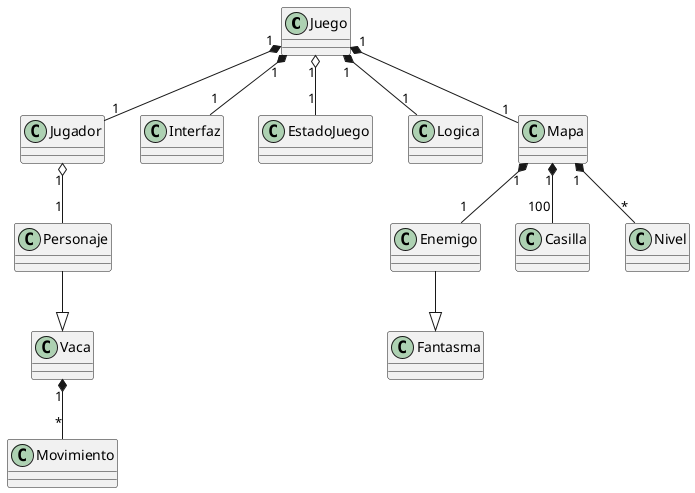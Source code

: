 @startuml Diagrama

class Juego

class Jugador
class Enemigo
class Interfaz 
class EstadoJuego
class Logica

class Mapa
class Casilla
class Movimiento
class Personaje
class Vaca
class Fantasma
class Nivel

Juego "1" *-- "1" Jugador
Juego "1" *-- "1" Mapa
Mapa "1" *-- "100" Casilla
Mapa "1" *-- "1" Enemigo
Enemigo --|> Fantasma
Jugador "1" o-- "1" Personaje
Mapa "1" *-- "*" Nivel
Vaca "1" *-- "*" Movimiento
Personaje --|> Vaca 
Juego "1" o-- "1"EstadoJuego
Juego "1" *-- "1" Logica
Juego "1" *-- "1" Interfaz

@enduml